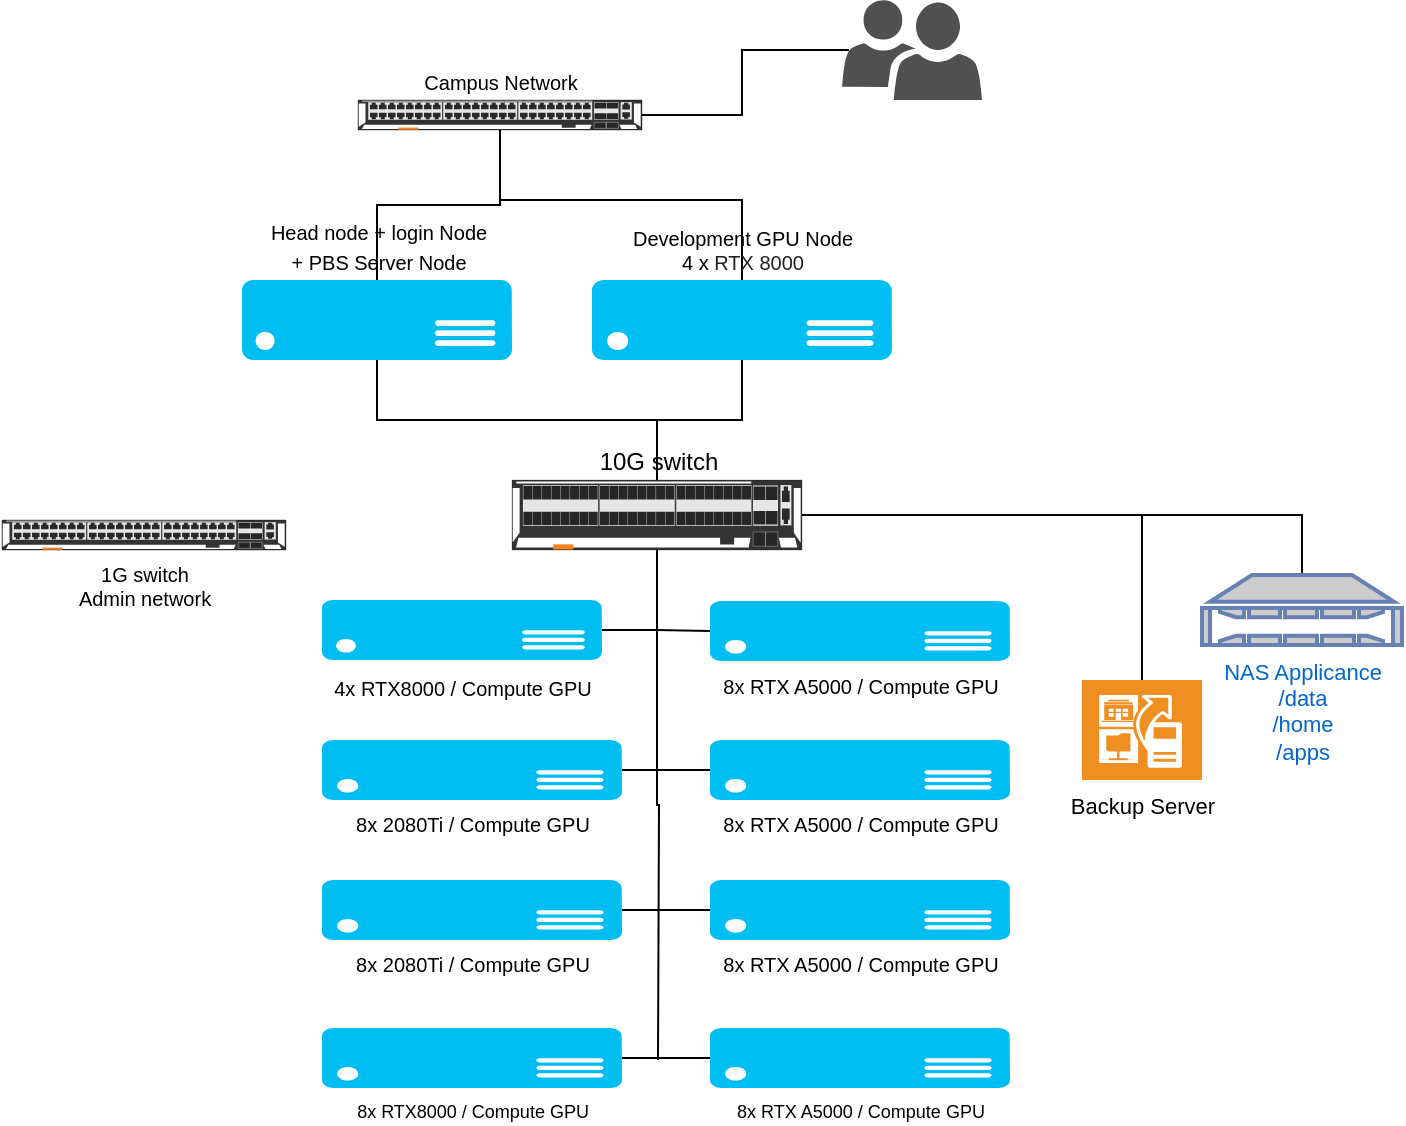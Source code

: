 <mxfile version="20.2.6" type="github">
  <diagram id="eeLNqMZ8d0LXY4Ni3JaH" name="Page-1">
    <mxGraphModel dx="1438" dy="889" grid="1" gridSize="10" guides="1" tooltips="1" connect="1" arrows="1" fold="1" page="1" pageScale="1" pageWidth="850" pageHeight="1100" math="0" shadow="0">
      <root>
        <mxCell id="0" />
        <mxCell id="1" parent="0" />
        <mxCell id="wtdIoPDRo2rwq4HPD1F2-37" style="edgeStyle=orthogonalEdgeStyle;rounded=0;orthogonalLoop=1;jettySize=auto;html=1;exitX=0.5;exitY=1;exitDx=0;exitDy=0;exitPerimeter=0;fontSize=11;endArrow=none;endFill=0;" edge="1" parent="1" source="wtdIoPDRo2rwq4HPD1F2-1" target="wtdIoPDRo2rwq4HPD1F2-2">
          <mxGeometry relative="1" as="geometry" />
        </mxCell>
        <mxCell id="wtdIoPDRo2rwq4HPD1F2-1" value="&lt;font style=&quot;font-size: 10px;&quot;&gt;Head node + login Node&lt;br&gt;+ PBS Server Node&lt;/font&gt;" style="verticalLabelPosition=top;html=1;verticalAlign=bottom;align=center;strokeColor=none;fillColor=#00BEF2;shape=mxgraph.azure.server;labelPosition=center;" vertex="1" parent="1">
          <mxGeometry x="250" y="150" width="135" height="40" as="geometry" />
        </mxCell>
        <mxCell id="wtdIoPDRo2rwq4HPD1F2-35" style="edgeStyle=orthogonalEdgeStyle;rounded=0;orthogonalLoop=1;jettySize=auto;html=1;fontSize=10;endArrow=none;endFill=0;" edge="1" parent="1" source="wtdIoPDRo2rwq4HPD1F2-2" target="wtdIoPDRo2rwq4HPD1F2-21">
          <mxGeometry relative="1" as="geometry" />
        </mxCell>
        <mxCell id="wtdIoPDRo2rwq4HPD1F2-36" style="edgeStyle=orthogonalEdgeStyle;rounded=0;orthogonalLoop=1;jettySize=auto;html=1;fontSize=10;endArrow=none;endFill=0;" edge="1" parent="1" source="wtdIoPDRo2rwq4HPD1F2-2" target="wtdIoPDRo2rwq4HPD1F2-22">
          <mxGeometry relative="1" as="geometry" />
        </mxCell>
        <mxCell id="wtdIoPDRo2rwq4HPD1F2-47" style="edgeStyle=orthogonalEdgeStyle;rounded=0;orthogonalLoop=1;jettySize=auto;html=1;fontSize=10;endArrow=none;endFill=0;" edge="1" parent="1" source="wtdIoPDRo2rwq4HPD1F2-2">
          <mxGeometry relative="1" as="geometry">
            <mxPoint x="458" y="540" as="targetPoint" />
          </mxGeometry>
        </mxCell>
        <mxCell id="wtdIoPDRo2rwq4HPD1F2-2" value="10G switch" style="html=1;verticalLabelPosition=top;verticalAlign=bottom;outlineConnect=0;shadow=0;dashed=0;shape=mxgraph.rack.hpe_aruba.switches.jl479a_aruba_8320_48p_10g_sfp_sfpplus_and_6p_40g_qsfpplus_5_fan_2_ps_switch_bundle;fontSize=12;labelPosition=center;align=center;" vertex="1" parent="1">
          <mxGeometry x="385" y="250" width="145" height="35" as="geometry" />
        </mxCell>
        <mxCell id="wtdIoPDRo2rwq4HPD1F2-3" value="&lt;div&gt;1G switch&lt;/div&gt;&lt;div&gt;Admin network&lt;/div&gt;" style="html=1;verticalLabelPosition=bottom;verticalAlign=top;outlineConnect=0;shadow=0;dashed=0;shape=mxgraph.rack.hpe_aruba.switches.jl581a_aruba_8320_48p_1g_10gbase_t_and_6p_40g_qsfpplus_5_fans_2_ps_switch_bundle;fontSize=10;" vertex="1" parent="1">
          <mxGeometry x="130" y="270" width="142" height="15" as="geometry" />
        </mxCell>
        <mxCell id="wtdIoPDRo2rwq4HPD1F2-55" value="" style="edgeStyle=orthogonalEdgeStyle;rounded=0;orthogonalLoop=1;jettySize=auto;html=1;fontSize=10;endArrow=none;endFill=0;" edge="1" parent="1" source="wtdIoPDRo2rwq4HPD1F2-11" target="wtdIoPDRo2rwq4HPD1F2-54">
          <mxGeometry relative="1" as="geometry" />
        </mxCell>
        <mxCell id="wtdIoPDRo2rwq4HPD1F2-11" value="&lt;font style=&quot;font-size: 10px;&quot;&gt;4x RTX8000 / &lt;/font&gt;&lt;font style=&quot;font-size: 10px;&quot;&gt;Compute GPU&lt;br&gt;&lt;/font&gt;" style="verticalLabelPosition=bottom;html=1;verticalAlign=top;align=center;strokeColor=none;fillColor=#00BEF2;shape=mxgraph.azure.server;" vertex="1" parent="1">
          <mxGeometry x="290" y="310" width="140" height="30" as="geometry" />
        </mxCell>
        <mxCell id="wtdIoPDRo2rwq4HPD1F2-17" style="rounded=0;orthogonalLoop=1;jettySize=auto;html=1;entryX=0.5;entryY=0;entryDx=0;entryDy=0;entryPerimeter=0;fontSize=10;verticalAlign=bottom;horizontal=0;edgeStyle=orthogonalEdgeStyle;endArrow=none;endFill=0;" edge="1" parent="1" source="wtdIoPDRo2rwq4HPD1F2-13" target="wtdIoPDRo2rwq4HPD1F2-1">
          <mxGeometry relative="1" as="geometry" />
        </mxCell>
        <mxCell id="wtdIoPDRo2rwq4HPD1F2-18" style="rounded=0;orthogonalLoop=1;jettySize=auto;html=1;fontSize=10;verticalAlign=bottom;horizontal=0;edgeStyle=orthogonalEdgeStyle;endArrow=none;endFill=0;" edge="1" parent="1" source="wtdIoPDRo2rwq4HPD1F2-13">
          <mxGeometry relative="1" as="geometry">
            <mxPoint x="390" y="80" as="sourcePoint" />
            <mxPoint x="500" y="150" as="targetPoint" />
            <Array as="points">
              <mxPoint x="379" y="110" />
              <mxPoint x="500" y="110" />
              <mxPoint x="500" y="149" />
            </Array>
          </mxGeometry>
        </mxCell>
        <mxCell id="wtdIoPDRo2rwq4HPD1F2-20" style="edgeStyle=orthogonalEdgeStyle;rounded=0;orthogonalLoop=1;jettySize=auto;html=1;fontSize=10;endArrow=none;endFill=0;entryX=0.05;entryY=0.5;entryDx=0;entryDy=0;entryPerimeter=0;" edge="1" parent="1" source="wtdIoPDRo2rwq4HPD1F2-13" target="wtdIoPDRo2rwq4HPD1F2-19">
          <mxGeometry relative="1" as="geometry">
            <mxPoint x="490" y="67.5" as="targetPoint" />
          </mxGeometry>
        </mxCell>
        <mxCell id="wtdIoPDRo2rwq4HPD1F2-13" value="Campus Network" style="html=1;verticalLabelPosition=top;verticalAlign=bottom;outlineConnect=0;shadow=0;dashed=0;shape=mxgraph.rack.hpe_aruba.switches.jl581a_aruba_8320_48p_1g_10gbase_t_and_6p_40g_qsfpplus_5_fans_2_ps_switch_bundle;fontSize=10;labelPosition=center;align=center;" vertex="1" parent="1">
          <mxGeometry x="308" y="60" width="142" height="15" as="geometry" />
        </mxCell>
        <mxCell id="wtdIoPDRo2rwq4HPD1F2-19" value="" style="sketch=0;pointerEvents=1;shadow=0;dashed=0;html=1;strokeColor=none;labelPosition=center;verticalLabelPosition=bottom;verticalAlign=top;align=center;fillColor=#505050;shape=mxgraph.mscae.intune.user_group;fontSize=10;" vertex="1" parent="1">
          <mxGeometry x="550" y="10" width="70" height="50" as="geometry" />
        </mxCell>
        <mxCell id="wtdIoPDRo2rwq4HPD1F2-21" value="&lt;div style=&quot;font-size: 11px;&quot;&gt;Backup Server&lt;/div&gt;" style="shadow=0;dashed=0;html=1;strokeColor=none;fillColor=#EF8F21;labelPosition=center;verticalLabelPosition=bottom;verticalAlign=top;align=center;outlineConnect=0;shape=mxgraph.veeam.nas_backup;fontSize=11;" vertex="1" parent="1">
          <mxGeometry x="670" y="350" width="60" height="50" as="geometry" />
        </mxCell>
        <mxCell id="wtdIoPDRo2rwq4HPD1F2-22" value="NAS Applicance&lt;br style=&quot;font-size: 11px;&quot;&gt;&lt;div style=&quot;font-size: 11px;&quot;&gt;/data&lt;/div&gt;&lt;div style=&quot;font-size: 11px;&quot;&gt;/home&lt;/div&gt;&lt;div style=&quot;font-size: 11px;&quot;&gt;/apps&lt;br style=&quot;font-size: 11px;&quot;&gt;&lt;/div&gt;" style="fontColor=#0066CC;verticalAlign=top;verticalLabelPosition=bottom;labelPosition=center;align=center;html=1;outlineConnect=0;fillColor=#CCCCCC;strokeColor=#6881B3;gradientColor=none;gradientDirection=north;strokeWidth=2;shape=mxgraph.networks.nas_filer;fontSize=11;" vertex="1" parent="1">
          <mxGeometry x="730" y="297.5" width="100" height="35" as="geometry" />
        </mxCell>
        <mxCell id="wtdIoPDRo2rwq4HPD1F2-29" value="8x RTX A5000 / Compute GPU" style="verticalLabelPosition=bottom;html=1;verticalAlign=top;align=center;strokeColor=none;fillColor=#00BEF2;shape=mxgraph.azure.server;fontSize=10;" vertex="1" parent="1">
          <mxGeometry x="484" y="380" width="150" height="30" as="geometry" />
        </mxCell>
        <mxCell id="wtdIoPDRo2rwq4HPD1F2-30" value="8x RTX A5000 / Compute GPU" style="verticalLabelPosition=bottom;html=1;verticalAlign=top;align=center;strokeColor=none;fillColor=#00BEF2;shape=mxgraph.azure.server;fontSize=10;" vertex="1" parent="1">
          <mxGeometry x="484" y="450" width="150" height="30" as="geometry" />
        </mxCell>
        <mxCell id="wtdIoPDRo2rwq4HPD1F2-31" value="8x RTX A5000 / Compute GPU" style="verticalLabelPosition=bottom;html=1;verticalAlign=top;align=center;strokeColor=none;fillColor=#00BEF2;shape=mxgraph.azure.server;fontSize=9;" vertex="1" parent="1">
          <mxGeometry x="484" y="524" width="150" height="30" as="geometry" />
        </mxCell>
        <mxCell id="wtdIoPDRo2rwq4HPD1F2-41" style="edgeStyle=orthogonalEdgeStyle;rounded=0;orthogonalLoop=1;jettySize=auto;html=1;fontSize=11;endArrow=none;endFill=0;" edge="1" parent="1" source="wtdIoPDRo2rwq4HPD1F2-7" target="wtdIoPDRo2rwq4HPD1F2-2">
          <mxGeometry relative="1" as="geometry" />
        </mxCell>
        <mxCell id="wtdIoPDRo2rwq4HPD1F2-7" value="&lt;div style=&quot;font-size: 10px;&quot;&gt;Development GPU Node&lt;/div&gt;4 x &lt;span style=&quot;caret-color: rgb(33, 33, 33); color: rgb(33, 33, 33); font-family: Arial, sans-serif; font-size: 10px; font-style: normal; font-variant-caps: normal; font-weight: 400; letter-spacing: normal; text-align: start; text-indent: 0px; text-transform: none; word-spacing: 0px; -moz-text-size-adjust: auto; -webkit-text-stroke-width: 0px; text-decoration: none; display: inline !important; float: none;&quot;&gt;RTX 8000&lt;span class=&quot;Apple-converted-space&quot; style=&quot;font-size: 10px;&quot;&gt; &lt;br style=&quot;font-size: 10px;&quot;&gt;&lt;/span&gt;&lt;/span&gt;" style="verticalLabelPosition=top;html=1;verticalAlign=bottom;align=center;strokeColor=none;fillColor=#00BEF2;shape=mxgraph.azure.server;labelPosition=center;fontSize=10;" vertex="1" parent="1">
          <mxGeometry x="425" y="150" width="150" height="40" as="geometry" />
        </mxCell>
        <mxCell id="wtdIoPDRo2rwq4HPD1F2-48" value="" style="edgeStyle=orthogonalEdgeStyle;rounded=0;orthogonalLoop=1;jettySize=auto;html=1;fontSize=10;endArrow=none;endFill=0;" edge="1" parent="1" source="wtdIoPDRo2rwq4HPD1F2-42" target="wtdIoPDRo2rwq4HPD1F2-29">
          <mxGeometry relative="1" as="geometry" />
        </mxCell>
        <mxCell id="wtdIoPDRo2rwq4HPD1F2-42" value="8x 2080Ti / Compute GPU" style="verticalLabelPosition=bottom;html=1;verticalAlign=top;align=center;strokeColor=none;fillColor=#00BEF2;shape=mxgraph.azure.server;fontSize=10;" vertex="1" parent="1">
          <mxGeometry x="290" y="380" width="150" height="30" as="geometry" />
        </mxCell>
        <mxCell id="wtdIoPDRo2rwq4HPD1F2-49" value="" style="edgeStyle=orthogonalEdgeStyle;rounded=0;orthogonalLoop=1;jettySize=auto;html=1;fontSize=10;endArrow=none;endFill=0;" edge="1" parent="1" source="wtdIoPDRo2rwq4HPD1F2-43" target="wtdIoPDRo2rwq4HPD1F2-30">
          <mxGeometry relative="1" as="geometry" />
        </mxCell>
        <mxCell id="wtdIoPDRo2rwq4HPD1F2-43" value="8x 2080Ti / Compute GPU" style="verticalLabelPosition=bottom;html=1;verticalAlign=top;align=center;strokeColor=none;fillColor=#00BEF2;shape=mxgraph.azure.server;fontSize=10;" vertex="1" parent="1">
          <mxGeometry x="290" y="450" width="150" height="30" as="geometry" />
        </mxCell>
        <mxCell id="wtdIoPDRo2rwq4HPD1F2-50" value="" style="edgeStyle=orthogonalEdgeStyle;rounded=0;orthogonalLoop=1;jettySize=auto;html=1;fontSize=10;endArrow=none;endFill=0;" edge="1" parent="1" source="wtdIoPDRo2rwq4HPD1F2-44" target="wtdIoPDRo2rwq4HPD1F2-31">
          <mxGeometry relative="1" as="geometry" />
        </mxCell>
        <mxCell id="wtdIoPDRo2rwq4HPD1F2-44" value="8x RTX8000 / Compute GPU" style="verticalLabelPosition=bottom;html=1;verticalAlign=top;align=center;strokeColor=none;fillColor=#00BEF2;shape=mxgraph.azure.server;fontSize=9;" vertex="1" parent="1">
          <mxGeometry x="290" y="524" width="150" height="30" as="geometry" />
        </mxCell>
        <mxCell id="wtdIoPDRo2rwq4HPD1F2-54" value="8x RTX A5000 / Compute GPU" style="verticalLabelPosition=bottom;html=1;verticalAlign=top;align=center;strokeColor=none;fillColor=#00BEF2;shape=mxgraph.azure.server;fontSize=10;" vertex="1" parent="1">
          <mxGeometry x="484" y="310.5" width="150" height="30" as="geometry" />
        </mxCell>
      </root>
    </mxGraphModel>
  </diagram>
</mxfile>
